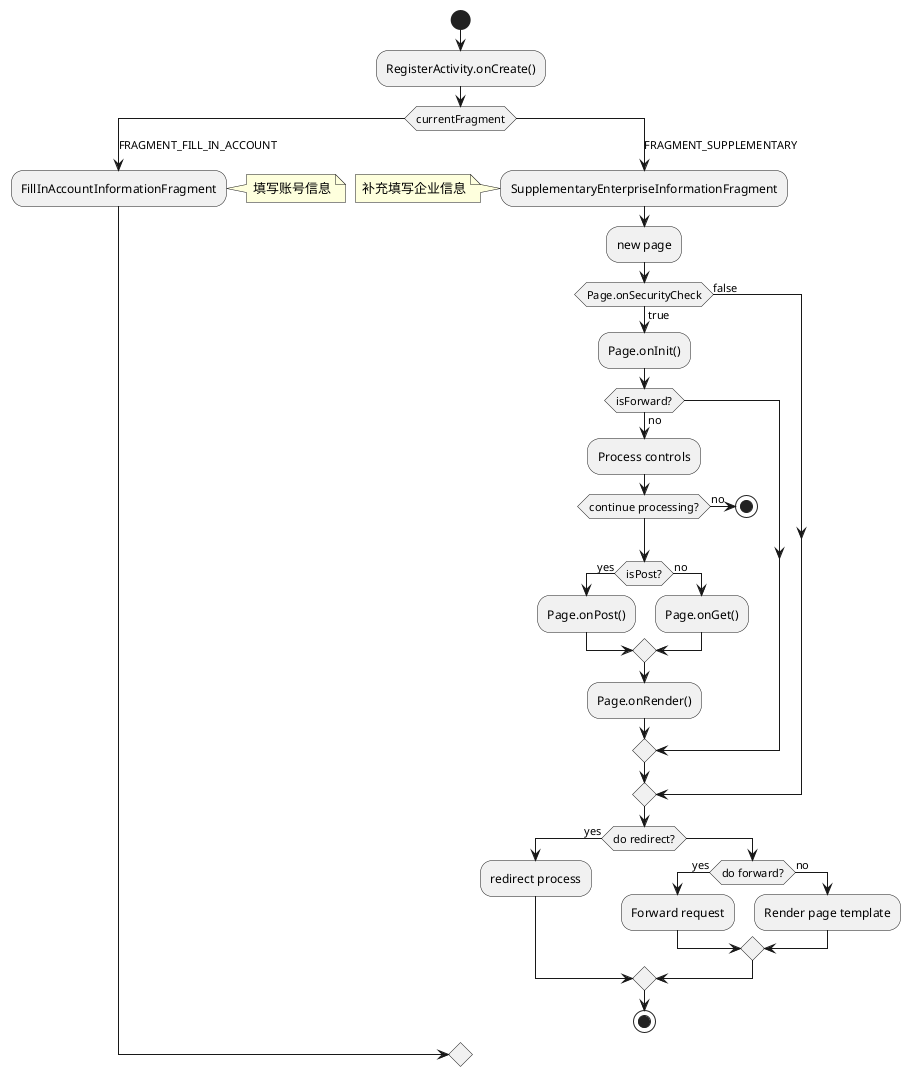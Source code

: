 @startuml
'https://plantuml.com/activity-diagram-beta

start
:RegisterActivity.onCreate();

switch(currentFragment)
    case (FRAGMENT_FILL_IN_ACCOUNT)
        :FillInAccountInformationFragment;
        note right:填写账号信息
        /'区分企业公司、政府军队'/
    case (FRAGMENT_SUPPLEMENTARY)
        :SupplementaryEnterpriseInformationFragment;
        note left:补充填写企业信息










:new page;
if (Page.onSecurityCheck) then (true)
  :Page.onInit();
  if (isForward?) then (no)
    :Process controls;
    if (continue processing?) then (no)
      stop
    endif

    if (isPost?) then (yes)
      :Page.onPost();
    else (no)
      :Page.onGet();
    endif
    :Page.onRender();
  endif
else (false)
endif

if (do redirect?) then (yes)
  :redirect process;
else
  if (do forward?) then (yes)
    :Forward request;
  else (no)
    :Render page template;
  endif
endif

stop

@enduml
